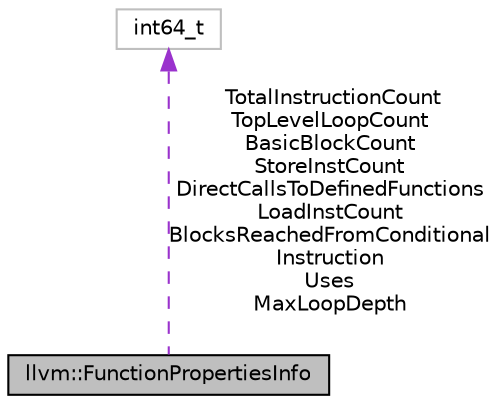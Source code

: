 digraph "llvm::FunctionPropertiesInfo"
{
 // LATEX_PDF_SIZE
  bgcolor="transparent";
  edge [fontname="Helvetica",fontsize="10",labelfontname="Helvetica",labelfontsize="10"];
  node [fontname="Helvetica",fontsize="10",shape=record];
  Node1 [label="llvm::FunctionPropertiesInfo",height=0.2,width=0.4,color="black", fillcolor="grey75", style="filled", fontcolor="black",tooltip=" "];
  Node2 -> Node1 [dir="back",color="darkorchid3",fontsize="10",style="dashed",label=" TotalInstructionCount\nTopLevelLoopCount\nBasicBlockCount\nStoreInstCount\nDirectCallsToDefinedFunctions\nLoadInstCount\nBlocksReachedFromConditional\lInstruction\nUses\nMaxLoopDepth" ,fontname="Helvetica"];
  Node2 [label="int64_t",height=0.2,width=0.4,color="grey75",tooltip=" "];
}
